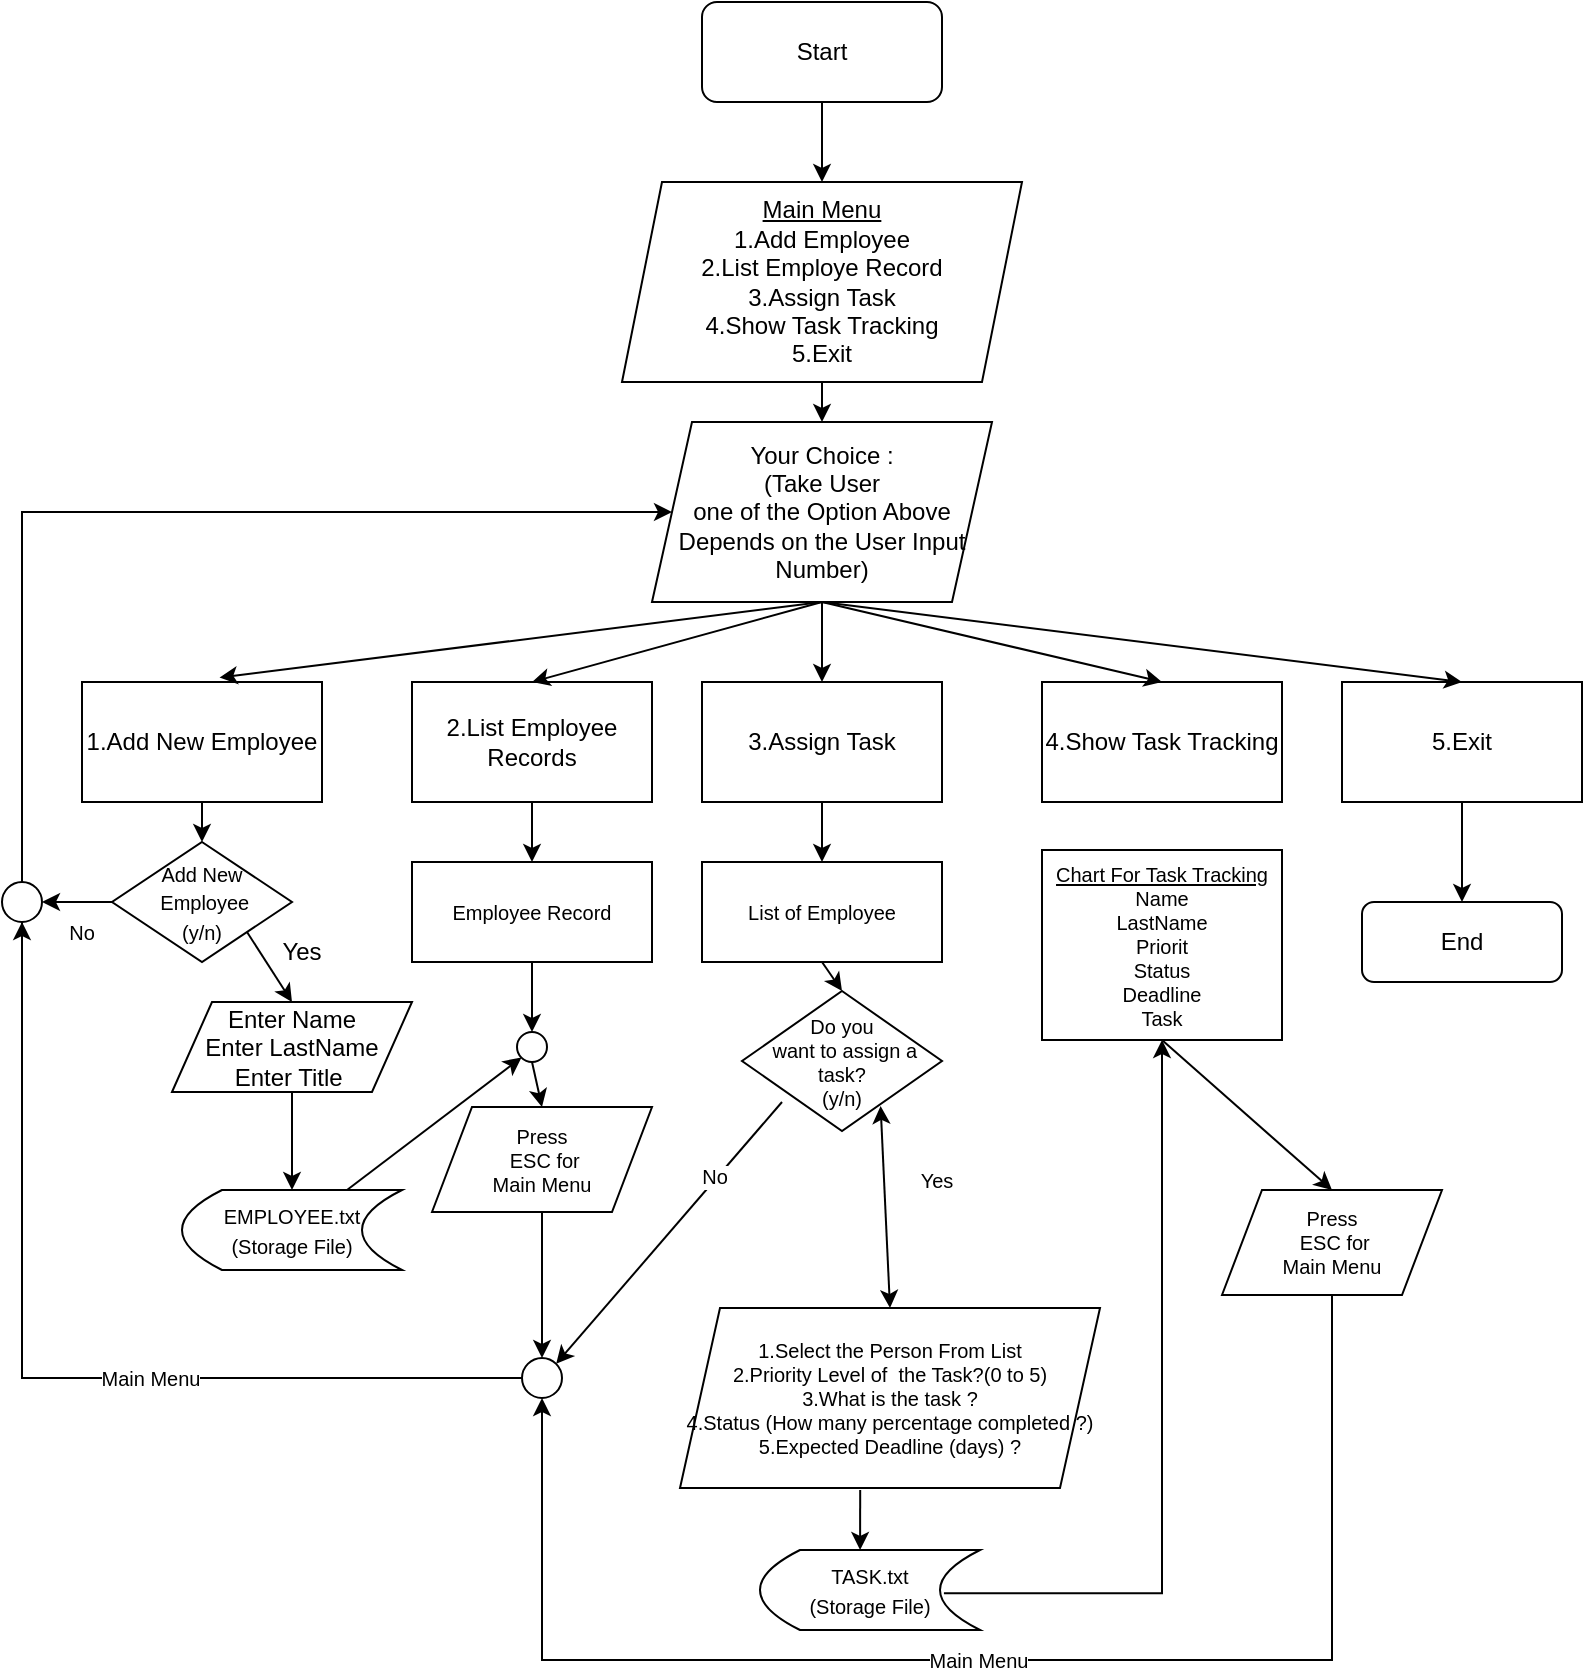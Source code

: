 <mxfile version="20.5.3" type="device"><diagram id="C5RBs43oDa-KdzZeNtuy" name="Page-1"><mxGraphModel dx="1035" dy="481" grid="1" gridSize="10" guides="1" tooltips="1" connect="1" arrows="1" fold="1" page="1" pageScale="1" pageWidth="827" pageHeight="1169" math="0" shadow="0"><root><mxCell id="WIyWlLk6GJQsqaUBKTNV-0"/><mxCell id="WIyWlLk6GJQsqaUBKTNV-1" parent="WIyWlLk6GJQsqaUBKTNV-0"/><mxCell id="ZxT1Y1oDeCsivFHJi0tG-0" value="Start" style="rounded=1;whiteSpace=wrap;html=1;" vertex="1" parent="WIyWlLk6GJQsqaUBKTNV-1"><mxGeometry x="368" y="55" width="120" height="50" as="geometry"/></mxCell><mxCell id="ZxT1Y1oDeCsivFHJi0tG-2" value="&lt;u&gt;Main Menu&lt;/u&gt;&lt;br&gt;1.Add Employee&lt;br&gt;2.List Employe Record&lt;br&gt;3.Assign Task&lt;br&gt;4.Show Task Tracking&lt;br&gt;5.Exit" style="shape=parallelogram;perimeter=parallelogramPerimeter;whiteSpace=wrap;html=1;fixedSize=1;" vertex="1" parent="WIyWlLk6GJQsqaUBKTNV-1"><mxGeometry x="328" y="145" width="200" height="100" as="geometry"/></mxCell><mxCell id="ZxT1Y1oDeCsivFHJi0tG-3" value="Your Choice :&lt;br&gt;(Take User&lt;br&gt;one of the Option Above Depends on the User Input Number)" style="shape=parallelogram;perimeter=parallelogramPerimeter;whiteSpace=wrap;html=1;fixedSize=1;" vertex="1" parent="WIyWlLk6GJQsqaUBKTNV-1"><mxGeometry x="343" y="265" width="170" height="90" as="geometry"/></mxCell><mxCell id="ZxT1Y1oDeCsivFHJi0tG-5" value="" style="endArrow=classic;html=1;rounded=0;exitX=0.5;exitY=1;exitDx=0;exitDy=0;entryX=0.5;entryY=0;entryDx=0;entryDy=0;" edge="1" parent="WIyWlLk6GJQsqaUBKTNV-1" source="ZxT1Y1oDeCsivFHJi0tG-0" target="ZxT1Y1oDeCsivFHJi0tG-2"><mxGeometry width="50" height="50" relative="1" as="geometry"><mxPoint x="658" y="255" as="sourcePoint"/><mxPoint x="468" y="145" as="targetPoint"/></mxGeometry></mxCell><mxCell id="ZxT1Y1oDeCsivFHJi0tG-7" value="" style="endArrow=classic;html=1;rounded=0;exitX=0.5;exitY=1;exitDx=0;exitDy=0;entryX=0.5;entryY=0;entryDx=0;entryDy=0;" edge="1" parent="WIyWlLk6GJQsqaUBKTNV-1" source="ZxT1Y1oDeCsivFHJi0tG-2" target="ZxT1Y1oDeCsivFHJi0tG-3"><mxGeometry width="50" height="50" relative="1" as="geometry"><mxPoint x="658" y="245" as="sourcePoint"/><mxPoint x="448" y="265" as="targetPoint"/></mxGeometry></mxCell><mxCell id="ZxT1Y1oDeCsivFHJi0tG-8" value="1.Add New Employee" style="rounded=0;whiteSpace=wrap;html=1;" vertex="1" parent="WIyWlLk6GJQsqaUBKTNV-1"><mxGeometry x="58" y="395" width="120" height="60" as="geometry"/></mxCell><mxCell id="ZxT1Y1oDeCsivFHJi0tG-9" value="2.List Employee Records" style="rounded=0;whiteSpace=wrap;html=1;" vertex="1" parent="WIyWlLk6GJQsqaUBKTNV-1"><mxGeometry x="223" y="395" width="120" height="60" as="geometry"/></mxCell><mxCell id="ZxT1Y1oDeCsivFHJi0tG-10" value="3.Assign Task" style="rounded=0;whiteSpace=wrap;html=1;" vertex="1" parent="WIyWlLk6GJQsqaUBKTNV-1"><mxGeometry x="368" y="395" width="120" height="60" as="geometry"/></mxCell><mxCell id="ZxT1Y1oDeCsivFHJi0tG-11" value="4.Show Task Tracking" style="rounded=0;whiteSpace=wrap;html=1;" vertex="1" parent="WIyWlLk6GJQsqaUBKTNV-1"><mxGeometry x="538" y="395" width="120" height="60" as="geometry"/></mxCell><mxCell id="ZxT1Y1oDeCsivFHJi0tG-12" value="5.Exit" style="rounded=0;whiteSpace=wrap;html=1;" vertex="1" parent="WIyWlLk6GJQsqaUBKTNV-1"><mxGeometry x="688" y="395" width="120" height="60" as="geometry"/></mxCell><mxCell id="ZxT1Y1oDeCsivFHJi0tG-13" value="&lt;font style=&quot;font-size: 10px;&quot;&gt;Add New&lt;br&gt;&amp;nbsp;Employee&lt;br&gt;(y/n)&lt;/font&gt;" style="rhombus;whiteSpace=wrap;html=1;" vertex="1" parent="WIyWlLk6GJQsqaUBKTNV-1"><mxGeometry x="73" y="475" width="90" height="60" as="geometry"/></mxCell><mxCell id="ZxT1Y1oDeCsivFHJi0tG-14" value="Enter Name&lt;br&gt;Enter LastName&lt;br&gt;Enter Title&amp;nbsp;" style="shape=parallelogram;perimeter=parallelogramPerimeter;whiteSpace=wrap;html=1;fixedSize=1;" vertex="1" parent="WIyWlLk6GJQsqaUBKTNV-1"><mxGeometry x="103" y="555" width="120" height="45" as="geometry"/></mxCell><mxCell id="ZxT1Y1oDeCsivFHJi0tG-15" value="&lt;font style=&quot;font-size: 10px;&quot;&gt;EMPLOYEE.txt&lt;br&gt;(Storage File)&lt;br&gt;&lt;/font&gt;" style="shape=dataStorage;whiteSpace=wrap;html=1;fixedSize=1;" vertex="1" parent="WIyWlLk6GJQsqaUBKTNV-1"><mxGeometry x="108" y="649" width="110" height="40" as="geometry"/></mxCell><mxCell id="ZxT1Y1oDeCsivFHJi0tG-16" value="" style="endArrow=classic;html=1;rounded=0;exitX=0.5;exitY=1;exitDx=0;exitDy=0;entryX=0.573;entryY=-0.037;entryDx=0;entryDy=0;entryPerimeter=0;" edge="1" parent="WIyWlLk6GJQsqaUBKTNV-1" source="ZxT1Y1oDeCsivFHJi0tG-3" target="ZxT1Y1oDeCsivFHJi0tG-8"><mxGeometry width="50" height="50" relative="1" as="geometry"><mxPoint x="418" y="745" as="sourcePoint"/><mxPoint x="468" y="695" as="targetPoint"/></mxGeometry></mxCell><mxCell id="ZxT1Y1oDeCsivFHJi0tG-17" value="" style="endArrow=classic;html=1;rounded=0;exitX=0.5;exitY=1;exitDx=0;exitDy=0;entryX=0.5;entryY=0;entryDx=0;entryDy=0;" edge="1" parent="WIyWlLk6GJQsqaUBKTNV-1" source="ZxT1Y1oDeCsivFHJi0tG-3" target="ZxT1Y1oDeCsivFHJi0tG-9"><mxGeometry width="50" height="50" relative="1" as="geometry"><mxPoint x="418" y="485" as="sourcePoint"/><mxPoint x="468" y="435" as="targetPoint"/></mxGeometry></mxCell><mxCell id="ZxT1Y1oDeCsivFHJi0tG-18" value="" style="endArrow=classic;html=1;rounded=0;exitX=0.5;exitY=1;exitDx=0;exitDy=0;entryX=0.5;entryY=0;entryDx=0;entryDy=0;" edge="1" parent="WIyWlLk6GJQsqaUBKTNV-1" source="ZxT1Y1oDeCsivFHJi0tG-3" target="ZxT1Y1oDeCsivFHJi0tG-10"><mxGeometry width="50" height="50" relative="1" as="geometry"><mxPoint x="418" y="485" as="sourcePoint"/><mxPoint x="438" y="395" as="targetPoint"/></mxGeometry></mxCell><mxCell id="ZxT1Y1oDeCsivFHJi0tG-19" value="" style="endArrow=classic;html=1;rounded=0;entryX=0.5;entryY=0;entryDx=0;entryDy=0;exitX=0.5;exitY=1;exitDx=0;exitDy=0;" edge="1" parent="WIyWlLk6GJQsqaUBKTNV-1" source="ZxT1Y1oDeCsivFHJi0tG-3" target="ZxT1Y1oDeCsivFHJi0tG-11"><mxGeometry width="50" height="50" relative="1" as="geometry"><mxPoint x="418" y="365" as="sourcePoint"/><mxPoint x="468" y="315" as="targetPoint"/></mxGeometry></mxCell><mxCell id="ZxT1Y1oDeCsivFHJi0tG-20" value="" style="endArrow=classic;html=1;rounded=0;entryX=0.5;entryY=0;entryDx=0;entryDy=0;" edge="1" parent="WIyWlLk6GJQsqaUBKTNV-1" target="ZxT1Y1oDeCsivFHJi0tG-12"><mxGeometry width="50" height="50" relative="1" as="geometry"><mxPoint x="428" y="355" as="sourcePoint"/><mxPoint x="468" y="315" as="targetPoint"/></mxGeometry></mxCell><mxCell id="ZxT1Y1oDeCsivFHJi0tG-21" value="Yes" style="text;html=1;strokeColor=none;fillColor=none;align=center;verticalAlign=middle;whiteSpace=wrap;rounded=0;" vertex="1" parent="WIyWlLk6GJQsqaUBKTNV-1"><mxGeometry x="138" y="515" width="60" height="30" as="geometry"/></mxCell><mxCell id="ZxT1Y1oDeCsivFHJi0tG-22" value="" style="endArrow=classic;html=1;rounded=0;exitX=1;exitY=1;exitDx=0;exitDy=0;entryX=0.5;entryY=0;entryDx=0;entryDy=0;" edge="1" parent="WIyWlLk6GJQsqaUBKTNV-1" source="ZxT1Y1oDeCsivFHJi0tG-13" target="ZxT1Y1oDeCsivFHJi0tG-14"><mxGeometry width="50" height="50" relative="1" as="geometry"><mxPoint x="418" y="635" as="sourcePoint"/><mxPoint x="468" y="585" as="targetPoint"/></mxGeometry></mxCell><mxCell id="ZxT1Y1oDeCsivFHJi0tG-23" value="" style="endArrow=classic;html=1;rounded=0;fontSize=10;exitX=0.5;exitY=1;exitDx=0;exitDy=0;entryX=0.5;entryY=0;entryDx=0;entryDy=0;" edge="1" parent="WIyWlLk6GJQsqaUBKTNV-1" source="ZxT1Y1oDeCsivFHJi0tG-14" target="ZxT1Y1oDeCsivFHJi0tG-15"><mxGeometry width="50" height="50" relative="1" as="geometry"><mxPoint x="418" y="635" as="sourcePoint"/><mxPoint x="468" y="585" as="targetPoint"/></mxGeometry></mxCell><mxCell id="ZxT1Y1oDeCsivFHJi0tG-27" value="No" style="text;html=1;strokeColor=none;fillColor=none;align=center;verticalAlign=middle;whiteSpace=wrap;rounded=0;fontSize=10;" vertex="1" parent="WIyWlLk6GJQsqaUBKTNV-1"><mxGeometry x="28" y="505" width="60" height="30" as="geometry"/></mxCell><mxCell id="ZxT1Y1oDeCsivFHJi0tG-28" value="" style="endArrow=classic;html=1;rounded=0;fontSize=10;exitX=0.5;exitY=1;exitDx=0;exitDy=0;entryX=0.5;entryY=0;entryDx=0;entryDy=0;" edge="1" parent="WIyWlLk6GJQsqaUBKTNV-1" source="ZxT1Y1oDeCsivFHJi0tG-8" target="ZxT1Y1oDeCsivFHJi0tG-13"><mxGeometry width="50" height="50" relative="1" as="geometry"><mxPoint x="48" y="375" as="sourcePoint"/><mxPoint x="98" y="325" as="targetPoint"/></mxGeometry></mxCell><mxCell id="ZxT1Y1oDeCsivFHJi0tG-29" value="Employee Record" style="rounded=0;whiteSpace=wrap;html=1;fontSize=10;" vertex="1" parent="WIyWlLk6GJQsqaUBKTNV-1"><mxGeometry x="223" y="485" width="120" height="50" as="geometry"/></mxCell><mxCell id="ZxT1Y1oDeCsivFHJi0tG-31" value="" style="endArrow=classic;html=1;rounded=0;fontSize=10;exitX=0.75;exitY=0;exitDx=0;exitDy=0;entryX=0;entryY=1;entryDx=0;entryDy=0;" edge="1" parent="WIyWlLk6GJQsqaUBKTNV-1" source="ZxT1Y1oDeCsivFHJi0tG-15" target="ZxT1Y1oDeCsivFHJi0tG-34"><mxGeometry width="50" height="50" relative="1" as="geometry"><mxPoint x="288" y="625" as="sourcePoint"/><mxPoint x="248" y="595" as="targetPoint"/></mxGeometry></mxCell><mxCell id="ZxT1Y1oDeCsivFHJi0tG-33" value="" style="endArrow=classic;html=1;rounded=0;fontSize=10;exitX=0.5;exitY=1;exitDx=0;exitDy=0;entryX=0.5;entryY=0;entryDx=0;entryDy=0;" edge="1" parent="WIyWlLk6GJQsqaUBKTNV-1" source="ZxT1Y1oDeCsivFHJi0tG-9" target="ZxT1Y1oDeCsivFHJi0tG-29"><mxGeometry width="50" height="50" relative="1" as="geometry"><mxPoint x="38" y="635" as="sourcePoint"/><mxPoint x="88" y="585" as="targetPoint"/></mxGeometry></mxCell><mxCell id="ZxT1Y1oDeCsivFHJi0tG-34" value="" style="ellipse;whiteSpace=wrap;html=1;aspect=fixed;fontSize=10;" vertex="1" parent="WIyWlLk6GJQsqaUBKTNV-1"><mxGeometry x="275.5" y="570" width="15" height="15" as="geometry"/></mxCell><mxCell id="ZxT1Y1oDeCsivFHJi0tG-35" value="" style="endArrow=classic;html=1;rounded=0;fontSize=10;exitX=0.5;exitY=1;exitDx=0;exitDy=0;entryX=0.5;entryY=0;entryDx=0;entryDy=0;" edge="1" parent="WIyWlLk6GJQsqaUBKTNV-1" source="ZxT1Y1oDeCsivFHJi0tG-29" target="ZxT1Y1oDeCsivFHJi0tG-34"><mxGeometry width="50" height="50" relative="1" as="geometry"><mxPoint x="38" y="635" as="sourcePoint"/><mxPoint x="88" y="585" as="targetPoint"/></mxGeometry></mxCell><mxCell id="ZxT1Y1oDeCsivFHJi0tG-36" value="Press&lt;br&gt;&amp;nbsp;ESC for &lt;br&gt;Main Menu" style="shape=parallelogram;perimeter=parallelogramPerimeter;whiteSpace=wrap;html=1;fixedSize=1;fontSize=10;" vertex="1" parent="WIyWlLk6GJQsqaUBKTNV-1"><mxGeometry x="233" y="607.5" width="110" height="52.5" as="geometry"/></mxCell><mxCell id="ZxT1Y1oDeCsivFHJi0tG-42" value="" style="edgeStyle=elbowEdgeStyle;elbow=horizontal;endArrow=classic;html=1;rounded=0;fontSize=10;entryX=0;entryY=0.5;entryDx=0;entryDy=0;startArrow=none;" edge="1" parent="WIyWlLk6GJQsqaUBKTNV-1" target="ZxT1Y1oDeCsivFHJi0tG-3"><mxGeometry width="50" height="50" relative="1" as="geometry"><mxPoint x="38" y="505" as="sourcePoint"/><mxPoint x="58" y="315" as="targetPoint"/><Array as="points"><mxPoint x="28" y="415"/></Array></mxGeometry></mxCell><mxCell id="ZxT1Y1oDeCsivFHJi0tG-47" value="" style="endArrow=classic;html=1;rounded=0;fontSize=10;entryX=0.5;entryY=0;entryDx=0;entryDy=0;exitX=0.5;exitY=1;exitDx=0;exitDy=0;" edge="1" parent="WIyWlLk6GJQsqaUBKTNV-1" source="ZxT1Y1oDeCsivFHJi0tG-34"><mxGeometry width="50" height="50" relative="1" as="geometry"><mxPoint x="208" y="635" as="sourcePoint"/><mxPoint x="288" y="607.5" as="targetPoint"/></mxGeometry></mxCell><mxCell id="ZxT1Y1oDeCsivFHJi0tG-48" value="List of Employee" style="rounded=0;whiteSpace=wrap;html=1;fontSize=10;" vertex="1" parent="WIyWlLk6GJQsqaUBKTNV-1"><mxGeometry x="368" y="485" width="120" height="50" as="geometry"/></mxCell><mxCell id="ZxT1Y1oDeCsivFHJi0tG-49" value="" style="endArrow=classic;html=1;rounded=0;fontSize=10;exitX=0.5;exitY=1;exitDx=0;exitDy=0;entryX=0.5;entryY=0;entryDx=0;entryDy=0;" edge="1" parent="WIyWlLk6GJQsqaUBKTNV-1" source="ZxT1Y1oDeCsivFHJi0tG-10" target="ZxT1Y1oDeCsivFHJi0tG-48"><mxGeometry width="50" height="50" relative="1" as="geometry"><mxPoint x="208" y="635" as="sourcePoint"/><mxPoint x="258" y="585" as="targetPoint"/></mxGeometry></mxCell><mxCell id="ZxT1Y1oDeCsivFHJi0tG-50" value="Do you&lt;br&gt;&amp;nbsp;want to assign a task?&lt;br&gt;(y/n)" style="rhombus;whiteSpace=wrap;html=1;fontSize=10;" vertex="1" parent="WIyWlLk6GJQsqaUBKTNV-1"><mxGeometry x="388" y="549.5" width="100" height="70" as="geometry"/></mxCell><mxCell id="ZxT1Y1oDeCsivFHJi0tG-51" value="1.Select the Person From List&lt;br&gt;2.Priority Level of&amp;nbsp; the Task?(0 to 5)&lt;br&gt;3.What is the task ?&lt;br&gt;4.Status (How many percentage completed ?)&lt;br&gt;5.Expected Deadline (days) ?" style="shape=parallelogram;perimeter=parallelogramPerimeter;whiteSpace=wrap;html=1;fixedSize=1;fontSize=10;" vertex="1" parent="WIyWlLk6GJQsqaUBKTNV-1"><mxGeometry x="357" y="708" width="210" height="90" as="geometry"/></mxCell><mxCell id="ZxT1Y1oDeCsivFHJi0tG-55" value="" style="endArrow=classic;html=1;rounded=0;fontSize=10;exitX=0.5;exitY=1;exitDx=0;exitDy=0;entryX=0.5;entryY=0;entryDx=0;entryDy=0;" edge="1" parent="WIyWlLk6GJQsqaUBKTNV-1" source="ZxT1Y1oDeCsivFHJi0tG-48" target="ZxT1Y1oDeCsivFHJi0tG-50"><mxGeometry width="50" height="50" relative="1" as="geometry"><mxPoint x="238" y="595" as="sourcePoint"/><mxPoint x="288" y="545" as="targetPoint"/></mxGeometry></mxCell><mxCell id="ZxT1Y1oDeCsivFHJi0tG-56" value="" style="ellipse;whiteSpace=wrap;html=1;aspect=fixed;fontSize=10;" vertex="1" parent="WIyWlLk6GJQsqaUBKTNV-1"><mxGeometry x="278" y="733" width="20" height="20" as="geometry"/></mxCell><mxCell id="ZxT1Y1oDeCsivFHJi0tG-57" value="" style="endArrow=classic;html=1;rounded=0;fontSize=10;entryX=1;entryY=0;entryDx=0;entryDy=0;startArrow=none;" edge="1" parent="WIyWlLk6GJQsqaUBKTNV-1" target="ZxT1Y1oDeCsivFHJi0tG-56"><mxGeometry width="50" height="50" relative="1" as="geometry"><mxPoint x="408" y="605" as="sourcePoint"/><mxPoint x="288" y="545" as="targetPoint"/></mxGeometry></mxCell><mxCell id="ZxT1Y1oDeCsivFHJi0tG-61" value="No" style="edgeLabel;html=1;align=center;verticalAlign=middle;resizable=0;points=[];fontSize=10;" vertex="1" connectable="0" parent="ZxT1Y1oDeCsivFHJi0tG-57"><mxGeometry x="-0.414" y="-2" relative="1" as="geometry"><mxPoint as="offset"/></mxGeometry></mxCell><mxCell id="ZxT1Y1oDeCsivFHJi0tG-63" value="" style="endArrow=classic;html=1;rounded=0;fontSize=10;exitX=0.75;exitY=0;exitDx=0;exitDy=0;startArrow=none;" edge="1" parent="WIyWlLk6GJQsqaUBKTNV-1" source="ZxT1Y1oDeCsivFHJi0tG-75"><mxGeometry width="50" height="50" relative="1" as="geometry"><mxPoint x="238" y="375" as="sourcePoint"/><mxPoint x="28" y="505" as="targetPoint"/></mxGeometry></mxCell><mxCell id="ZxT1Y1oDeCsivFHJi0tG-66" value="" style="edgeStyle=elbowEdgeStyle;elbow=horizontal;endArrow=none;html=1;rounded=0;fontSize=10;exitX=0;exitY=0.5;exitDx=0;exitDy=0;entryX=0;entryY=0.25;entryDx=0;entryDy=0;" edge="1" parent="WIyWlLk6GJQsqaUBKTNV-1" source="ZxT1Y1oDeCsivFHJi0tG-56" target="ZxT1Y1oDeCsivFHJi0tG-27"><mxGeometry width="50" height="50" relative="1" as="geometry"><mxPoint x="278.0" y="714" as="sourcePoint"/><mxPoint x="38" y="505" as="targetPoint"/><Array as="points"><mxPoint x="28" y="525"/></Array></mxGeometry></mxCell><mxCell id="ZxT1Y1oDeCsivFHJi0tG-95" value="Main Menu" style="edgeLabel;html=1;align=center;verticalAlign=middle;resizable=0;points=[];fontSize=10;" vertex="1" connectable="0" parent="ZxT1Y1oDeCsivFHJi0tG-66"><mxGeometry x="-0.226" relative="1" as="geometry"><mxPoint as="offset"/></mxGeometry></mxCell><mxCell id="ZxT1Y1oDeCsivFHJi0tG-75" value="" style="ellipse;whiteSpace=wrap;html=1;aspect=fixed;fontSize=10;" vertex="1" parent="WIyWlLk6GJQsqaUBKTNV-1"><mxGeometry x="18" y="495" width="20" height="20" as="geometry"/></mxCell><mxCell id="ZxT1Y1oDeCsivFHJi0tG-77" value="" style="endArrow=classic;html=1;rounded=0;fontSize=10;entryX=1;entryY=0.5;entryDx=0;entryDy=0;exitX=0.75;exitY=0;exitDx=0;exitDy=0;" edge="1" parent="WIyWlLk6GJQsqaUBKTNV-1" source="ZxT1Y1oDeCsivFHJi0tG-27" target="ZxT1Y1oDeCsivFHJi0tG-75"><mxGeometry width="50" height="50" relative="1" as="geometry"><mxPoint x="238" y="595" as="sourcePoint"/><mxPoint x="288" y="545" as="targetPoint"/></mxGeometry></mxCell><mxCell id="ZxT1Y1oDeCsivFHJi0tG-82" value="" style="endArrow=classic;html=1;rounded=0;fontSize=10;exitX=0.5;exitY=1;exitDx=0;exitDy=0;entryX=0.5;entryY=0;entryDx=0;entryDy=0;" edge="1" parent="WIyWlLk6GJQsqaUBKTNV-1" source="ZxT1Y1oDeCsivFHJi0tG-36" target="ZxT1Y1oDeCsivFHJi0tG-56"><mxGeometry width="50" height="50" relative="1" as="geometry"><mxPoint x="288" y="689" as="sourcePoint"/><mxPoint x="288" y="574" as="targetPoint"/></mxGeometry></mxCell><mxCell id="ZxT1Y1oDeCsivFHJi0tG-83" value="" style="endArrow=classic;html=1;rounded=0;fontSize=10;" edge="1" parent="WIyWlLk6GJQsqaUBKTNV-1"><mxGeometry width="50" height="50" relative="1" as="geometry"><mxPoint x="28" y="715" as="sourcePoint"/><mxPoint x="28" y="515" as="targetPoint"/></mxGeometry></mxCell><mxCell id="ZxT1Y1oDeCsivFHJi0tG-84" value="" style="endArrow=classic;startArrow=classic;html=1;rounded=0;fontSize=10;entryX=0.5;entryY=0;entryDx=0;entryDy=0;exitX=0.693;exitY=0.821;exitDx=0;exitDy=0;exitPerimeter=0;" edge="1" parent="WIyWlLk6GJQsqaUBKTNV-1" source="ZxT1Y1oDeCsivFHJi0tG-50" target="ZxT1Y1oDeCsivFHJi0tG-51"><mxGeometry width="50" height="50" relative="1" as="geometry"><mxPoint x="238" y="595" as="sourcePoint"/><mxPoint x="288" y="545" as="targetPoint"/></mxGeometry></mxCell><mxCell id="ZxT1Y1oDeCsivFHJi0tG-86" value="Yes" style="edgeLabel;html=1;align=center;verticalAlign=middle;resizable=0;points=[];fontSize=10;" vertex="1" connectable="0" parent="WIyWlLk6GJQsqaUBKTNV-1"><mxGeometry x="378.005" y="672.667" as="geometry"><mxPoint x="107" y="-29" as="offset"/></mxGeometry></mxCell><mxCell id="ZxT1Y1oDeCsivFHJi0tG-87" value="Press&lt;br&gt;&amp;nbsp;ESC for &lt;br&gt;Main Menu" style="shape=parallelogram;perimeter=parallelogramPerimeter;whiteSpace=wrap;html=1;fixedSize=1;fontSize=10;" vertex="1" parent="WIyWlLk6GJQsqaUBKTNV-1"><mxGeometry x="628" y="649" width="110" height="52.5" as="geometry"/></mxCell><mxCell id="ZxT1Y1oDeCsivFHJi0tG-88" value="&lt;u&gt;Chart For Task Tracking&lt;/u&gt;&lt;br&gt;Name&lt;br&gt;LastName&lt;br&gt;Priorit&lt;br&gt;Status&lt;br&gt;Deadline&lt;br&gt;Task" style="rounded=0;whiteSpace=wrap;html=1;fontSize=10;" vertex="1" parent="WIyWlLk6GJQsqaUBKTNV-1"><mxGeometry x="538" y="479" width="120" height="95" as="geometry"/></mxCell><mxCell id="ZxT1Y1oDeCsivFHJi0tG-89" value="&lt;font style=&quot;font-size: 10px;&quot;&gt;TASK.txt&lt;br&gt;(Storage File)&lt;br&gt;&lt;/font&gt;" style="shape=dataStorage;whiteSpace=wrap;html=1;fixedSize=1;" vertex="1" parent="WIyWlLk6GJQsqaUBKTNV-1"><mxGeometry x="397" y="829" width="110" height="40" as="geometry"/></mxCell><mxCell id="ZxT1Y1oDeCsivFHJi0tG-90" value="" style="endArrow=classic;html=1;rounded=0;fontSize=10;exitX=0.429;exitY=1.011;exitDx=0;exitDy=0;exitPerimeter=0;entryX=0.455;entryY=0;entryDx=0;entryDy=0;entryPerimeter=0;" edge="1" parent="WIyWlLk6GJQsqaUBKTNV-1" source="ZxT1Y1oDeCsivFHJi0tG-51" target="ZxT1Y1oDeCsivFHJi0tG-89"><mxGeometry width="50" height="50" relative="1" as="geometry"><mxPoint x="518" y="814" as="sourcePoint"/><mxPoint x="568" y="764" as="targetPoint"/></mxGeometry></mxCell><mxCell id="ZxT1Y1oDeCsivFHJi0tG-91" value="" style="endArrow=classic;html=1;rounded=0;fontSize=10;entryX=0.5;entryY=0;entryDx=0;entryDy=0;exitX=0.5;exitY=1;exitDx=0;exitDy=0;" edge="1" parent="WIyWlLk6GJQsqaUBKTNV-1" source="ZxT1Y1oDeCsivFHJi0tG-88" target="ZxT1Y1oDeCsivFHJi0tG-87"><mxGeometry width="50" height="50" relative="1" as="geometry"><mxPoint x="538" y="745" as="sourcePoint"/><mxPoint x="588" y="695" as="targetPoint"/></mxGeometry></mxCell><mxCell id="ZxT1Y1oDeCsivFHJi0tG-93" value="" style="edgeStyle=segmentEdgeStyle;endArrow=classic;html=1;rounded=0;fontSize=10;entryX=0.5;entryY=1;entryDx=0;entryDy=0;exitX=0.836;exitY=0.54;exitDx=0;exitDy=0;exitPerimeter=0;" edge="1" parent="WIyWlLk6GJQsqaUBKTNV-1" source="ZxT1Y1oDeCsivFHJi0tG-89" target="ZxT1Y1oDeCsivFHJi0tG-88"><mxGeometry width="50" height="50" relative="1" as="geometry"><mxPoint x="510" y="850" as="sourcePoint"/><mxPoint x="598" y="765" as="targetPoint"/><Array as="points"><mxPoint x="598" y="851"/></Array></mxGeometry></mxCell><mxCell id="ZxT1Y1oDeCsivFHJi0tG-94" value="" style="edgeStyle=elbowEdgeStyle;elbow=vertical;endArrow=classic;html=1;rounded=0;fontSize=10;entryX=0.5;entryY=1;entryDx=0;entryDy=0;exitX=0.5;exitY=1;exitDx=0;exitDy=0;" edge="1" parent="WIyWlLk6GJQsqaUBKTNV-1" source="ZxT1Y1oDeCsivFHJi0tG-87" target="ZxT1Y1oDeCsivFHJi0tG-56"><mxGeometry width="50" height="50" relative="1" as="geometry"><mxPoint x="768" y="794" as="sourcePoint"/><mxPoint x="648" y="894" as="targetPoint"/><Array as="points"><mxPoint x="488" y="884"/></Array></mxGeometry></mxCell><mxCell id="ZxT1Y1oDeCsivFHJi0tG-96" value="Main Menu" style="edgeLabel;html=1;align=center;verticalAlign=middle;resizable=0;points=[];fontSize=10;" vertex="1" connectable="0" parent="ZxT1Y1oDeCsivFHJi0tG-94"><mxGeometry x="0.015" relative="1" as="geometry"><mxPoint as="offset"/></mxGeometry></mxCell><mxCell id="ZxT1Y1oDeCsivFHJi0tG-97" value="&lt;font style=&quot;font-size: 12px;&quot;&gt;End&lt;/font&gt;" style="rounded=1;whiteSpace=wrap;html=1;fontSize=10;" vertex="1" parent="WIyWlLk6GJQsqaUBKTNV-1"><mxGeometry x="698" y="505" width="100" height="40" as="geometry"/></mxCell><mxCell id="ZxT1Y1oDeCsivFHJi0tG-98" value="" style="endArrow=classic;html=1;rounded=0;fontSize=10;exitX=0.5;exitY=1;exitDx=0;exitDy=0;" edge="1" parent="WIyWlLk6GJQsqaUBKTNV-1" source="ZxT1Y1oDeCsivFHJi0tG-12"><mxGeometry width="50" height="50" relative="1" as="geometry"><mxPoint x="438" y="525" as="sourcePoint"/><mxPoint x="748" y="505" as="targetPoint"/></mxGeometry></mxCell></root></mxGraphModel></diagram></mxfile>